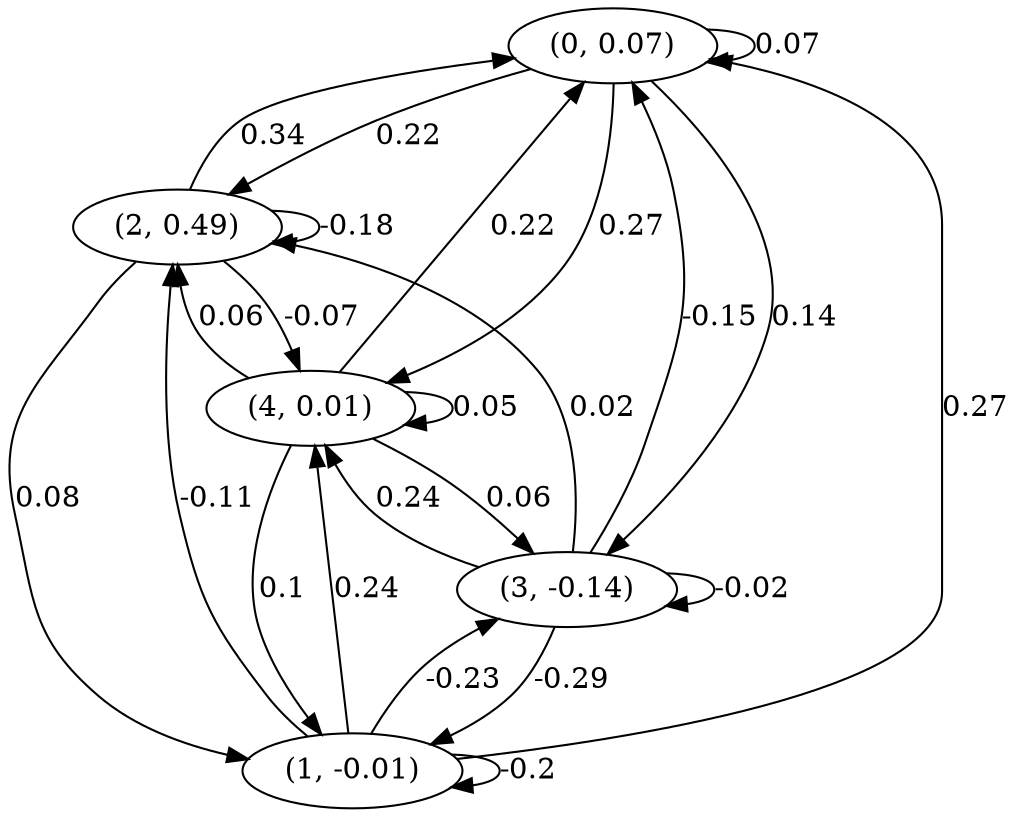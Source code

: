 digraph {
    0 [ label = "(0, 0.07)" ]
    1 [ label = "(1, -0.01)" ]
    2 [ label = "(2, 0.49)" ]
    3 [ label = "(3, -0.14)" ]
    4 [ label = "(4, 0.01)" ]
    0 -> 0 [ label = "0.07" ]
    1 -> 1 [ label = "-0.2" ]
    2 -> 2 [ label = "-0.18" ]
    3 -> 3 [ label = "-0.02" ]
    4 -> 4 [ label = "0.05" ]
    1 -> 0 [ label = "0.27" ]
    2 -> 0 [ label = "0.34" ]
    3 -> 0 [ label = "-0.15" ]
    4 -> 0 [ label = "0.22" ]
    2 -> 1 [ label = "0.08" ]
    3 -> 1 [ label = "-0.29" ]
    4 -> 1 [ label = "0.1" ]
    0 -> 2 [ label = "0.22" ]
    1 -> 2 [ label = "-0.11" ]
    3 -> 2 [ label = "0.02" ]
    4 -> 2 [ label = "0.06" ]
    0 -> 3 [ label = "0.14" ]
    1 -> 3 [ label = "-0.23" ]
    4 -> 3 [ label = "0.06" ]
    0 -> 4 [ label = "0.27" ]
    1 -> 4 [ label = "0.24" ]
    2 -> 4 [ label = "-0.07" ]
    3 -> 4 [ label = "0.24" ]
}

